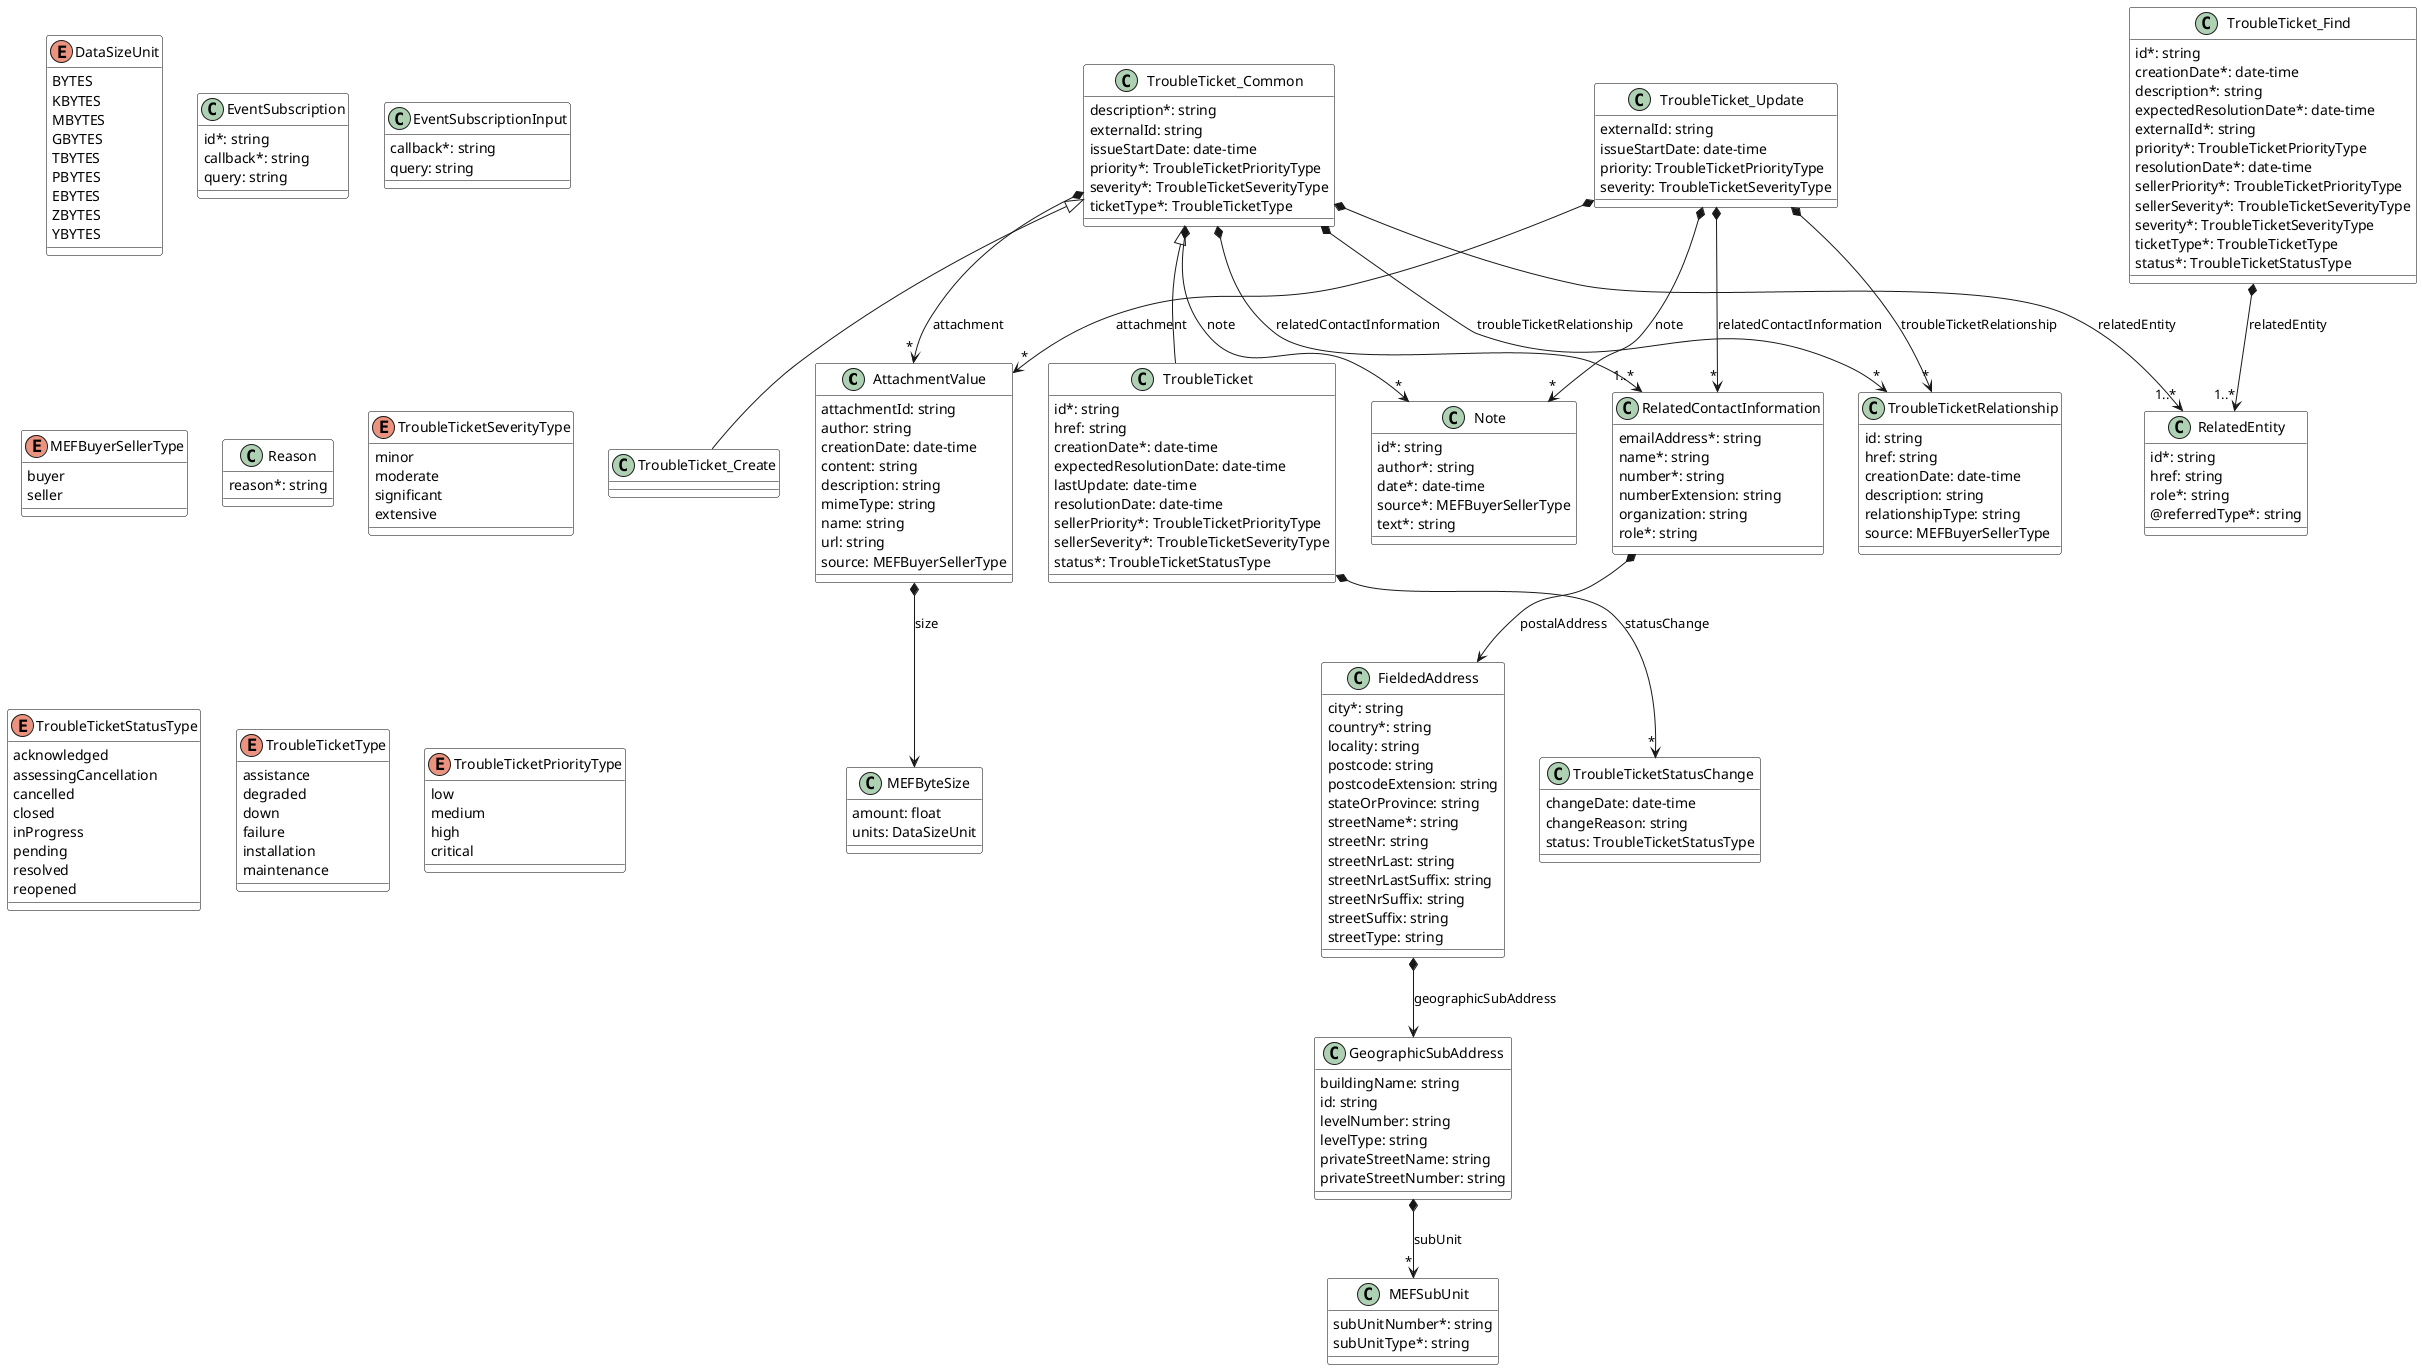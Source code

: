 @startuml
skinparam {
    ClassBackgroundColor White
    ClassBorderColor Black
}

class AttachmentValue {

    attachmentId: string
    author: string
    creationDate: date-time
    content: string
    description: string
    mimeType: string
    name: string
    url: string
    source: MEFBuyerSellerType
}

AttachmentValue *--> MEFByteSize : size


enum DataSizeUnit {

    BYTES
    KBYTES
    MBYTES
    GBYTES
    TBYTES
    PBYTES
    EBYTES
    ZBYTES
    YBYTES
}


class EventSubscription {

    id*: string
    callback*: string
    query: string
}



class EventSubscriptionInput {

    callback*: string
    query: string
}



class FieldedAddress {

    city*: string
    country*: string
    locality: string
    postcode: string
    postcodeExtension: string
    stateOrProvince: string
    streetName*: string
    streetNr: string
    streetNrLast: string
    streetNrLastSuffix: string
    streetNrSuffix: string
    streetSuffix: string
    streetType: string
}

FieldedAddress *--> GeographicSubAddress : geographicSubAddress


class GeographicSubAddress {

    buildingName: string
    id: string
    levelNumber: string
    levelType: string
    privateStreetName: string
    privateStreetNumber: string
}

GeographicSubAddress *-->"*" MEFSubUnit : subUnit


class MEFByteSize {

    amount: float
    units: DataSizeUnit
}



class MEFSubUnit {

    subUnitNumber*: string
    subUnitType*: string
}



class Note {

    id*: string
    author*: string
    date*: date-time
    source*: MEFBuyerSellerType
    text*: string
}



class RelatedContactInformation {

    emailAddress*: string
    name*: string
    number*: string
    numberExtension: string
    organization: string
    role*: string
}

RelatedContactInformation *--> FieldedAddress : postalAddress


class RelatedEntity {

    id*: string
    href: string
    role*: string
    @referredType*: string
}



class TroubleTicket {

    id*: string
    href: string
    creationDate*: date-time
    expectedResolutionDate: date-time
    lastUpdate: date-time
    resolutionDate: date-time
    sellerPriority*: TroubleTicketPriorityType
    sellerSeverity*: TroubleTicketSeverityType
    status*: TroubleTicketStatusType
}
TroubleTicket_Common <|-- TroubleTicket

TroubleTicket *-->"*" TroubleTicketStatusChange : statusChange


class TroubleTicketRelationship {

    id: string
    href: string
    creationDate: date-time
    description: string
    relationshipType: string
    source: MEFBuyerSellerType
}



enum MEFBuyerSellerType {

    buyer
    seller
}
class Reason {

    reason*: string
}



enum TroubleTicketSeverityType {

    minor
    moderate
    significant
    extensive
}
class TroubleTicketStatusChange {

    changeDate: date-time
    changeReason: string
    status: TroubleTicketStatusType
}



enum TroubleTicketStatusType {

    acknowledged
    assessingCancellation
    cancelled
    closed
    inProgress
    pending
    resolved
    reopened
}
enum TroubleTicketType {

    assistance
    degraded
    down
    failure
    installation
    maintenance
}
enum TroubleTicketPriorityType {

    low
    medium
    high
    critical
}
class TroubleTicket_Create {

}
TroubleTicket_Common <|-- TroubleTicket_Create



class TroubleTicket_Common {

    description*: string
    externalId: string
    issueStartDate: date-time
    priority*: TroubleTicketPriorityType
    severity*: TroubleTicketSeverityType
    ticketType*: TroubleTicketType
}

TroubleTicket_Common *-->"*" AttachmentValue : attachment
TroubleTicket_Common *-->"*" Note : note
TroubleTicket_Common *-->"1..*" RelatedEntity : relatedEntity
TroubleTicket_Common *-->"1..*" RelatedContactInformation : relatedContactInformation
TroubleTicket_Common *-->"*" TroubleTicketRelationship : troubleTicketRelationship


class TroubleTicket_Find {

    id*: string
    creationDate*: date-time
    description*: string
    expectedResolutionDate*: date-time
    externalId*: string
    priority*: TroubleTicketPriorityType
    resolutionDate*: date-time
    sellerPriority*: TroubleTicketPriorityType
    sellerSeverity*: TroubleTicketSeverityType
    severity*: TroubleTicketSeverityType
    ticketType*: TroubleTicketType
    status*: TroubleTicketStatusType
}

TroubleTicket_Find *-->"1..*" RelatedEntity : relatedEntity


class TroubleTicket_Update {

    externalId: string
    issueStartDate: date-time
    priority: TroubleTicketPriorityType
    severity: TroubleTicketSeverityType
}

TroubleTicket_Update *-->"*" AttachmentValue : attachment
TroubleTicket_Update *-->"*" Note : note
TroubleTicket_Update *-->"*" RelatedContactInformation : relatedContactInformation
TroubleTicket_Update *-->"*" TroubleTicketRelationship : troubleTicketRelationship


@enduml
